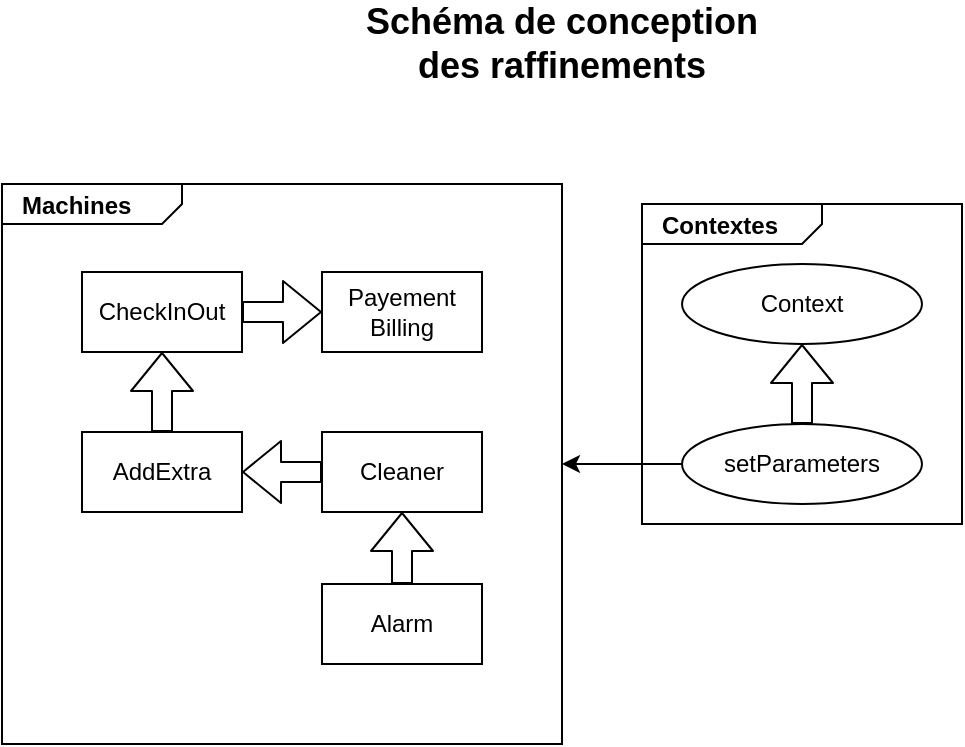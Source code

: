 <mxfile version="13.7.9" type="device"><diagram id="8s2VIlflwvzvyi2X4SjE" name="Page-1"><mxGraphModel dx="569" dy="329" grid="1" gridSize="10" guides="1" tooltips="1" connect="1" arrows="1" fold="1" page="1" pageScale="1" pageWidth="827" pageHeight="1169" math="0" shadow="0"><root><mxCell id="0"/><mxCell id="1" parent="0"/><mxCell id="iguvpCupqJHZIiThrlZt-5" value="Schéma de conception des raffinements" style="text;html=1;strokeColor=none;fillColor=none;align=center;verticalAlign=middle;whiteSpace=wrap;rounded=0;fontSize=18;fontStyle=1" parent="1" vertex="1"><mxGeometry x="330" y="40" width="220" height="20" as="geometry"/></mxCell><mxCell id="dDMjob458C_0b73T0sor-27" value="" style="group" parent="1" vertex="1" connectable="0"><mxGeometry x="480" y="130" width="160" height="160" as="geometry"/></mxCell><mxCell id="dDMjob458C_0b73T0sor-22" value="&lt;p style=&quot;margin: 0px ; margin-top: 4px ; margin-left: 10px ; text-align: left&quot;&gt;&lt;b&gt;Contextes&lt;/b&gt;&lt;/p&gt;" style="html=1;strokeWidth=1;shape=mxgraph.sysml.package;html=1;overflow=fill;whiteSpace=wrap;" parent="dDMjob458C_0b73T0sor-27" vertex="1"><mxGeometry width="160" height="160" as="geometry"/></mxCell><mxCell id="dDMjob458C_0b73T0sor-23" value="Context" style="ellipse;whiteSpace=wrap;html=1;" parent="dDMjob458C_0b73T0sor-27" vertex="1"><mxGeometry x="20" y="30" width="120" height="40" as="geometry"/></mxCell><mxCell id="dDMjob458C_0b73T0sor-24" value="setParameters" style="ellipse;whiteSpace=wrap;html=1;" parent="dDMjob458C_0b73T0sor-27" vertex="1"><mxGeometry x="20" y="110" width="120" height="40" as="geometry"/></mxCell><mxCell id="dDMjob458C_0b73T0sor-25" value="" style="endArrow=classic;html=1;shape=flexArrow;" parent="dDMjob458C_0b73T0sor-27" source="dDMjob458C_0b73T0sor-24" target="dDMjob458C_0b73T0sor-23" edge="1"><mxGeometry width="50" height="50" relative="1" as="geometry"><mxPoint x="-210" y="40" as="sourcePoint"/><mxPoint x="-210" as="targetPoint"/></mxGeometry></mxCell><mxCell id="dDMjob458C_0b73T0sor-28" value="" style="endArrow=classic;html=1;" parent="1" source="dDMjob458C_0b73T0sor-24" target="dDMjob458C_0b73T0sor-10" edge="1"><mxGeometry width="50" height="50" relative="1" as="geometry"><mxPoint x="500" y="400" as="sourcePoint"/><mxPoint x="550" y="350" as="targetPoint"/></mxGeometry></mxCell><mxCell id="dDMjob458C_0b73T0sor-10" value="&lt;p style=&quot;margin: 0px ; margin-top: 4px ; margin-left: 10px ; text-align: left&quot;&gt;&lt;b&gt;Machines&lt;/b&gt;&lt;/p&gt;" style="html=1;strokeWidth=1;shape=mxgraph.sysml.package;html=1;overflow=fill;whiteSpace=wrap;" parent="1" vertex="1"><mxGeometry x="160" y="120" width="280" height="280" as="geometry"/></mxCell><mxCell id="dDMjob458C_0b73T0sor-11" value="Payement Billing" style="rounded=0;whiteSpace=wrap;html=1;" parent="1" vertex="1"><mxGeometry x="320" y="164" width="80" height="40" as="geometry"/></mxCell><mxCell id="dDMjob458C_0b73T0sor-12" value="CheckInOut" style="rounded=0;whiteSpace=wrap;html=1;" parent="1" vertex="1"><mxGeometry x="200" y="164" width="80" height="40" as="geometry"/></mxCell><mxCell id="dDMjob458C_0b73T0sor-13" value="Cleaner" style="rounded=0;whiteSpace=wrap;html=1;" parent="1" vertex="1"><mxGeometry x="320" y="244" width="80" height="40" as="geometry"/></mxCell><mxCell id="dDMjob458C_0b73T0sor-14" value="Alarm" style="rounded=0;whiteSpace=wrap;html=1;" parent="1" vertex="1"><mxGeometry x="320" y="320" width="80" height="40" as="geometry"/></mxCell><mxCell id="dDMjob458C_0b73T0sor-15" value="" style="endArrow=classic;html=1;shape=flexArrow;" parent="1" source="dDMjob458C_0b73T0sor-12" target="dDMjob458C_0b73T0sor-11" edge="1"><mxGeometry x="160" y="120" width="50" height="50" as="geometry"><mxPoint x="370" y="334" as="sourcePoint"/><mxPoint x="370" y="294" as="targetPoint"/></mxGeometry></mxCell><mxCell id="dDMjob458C_0b73T0sor-16" value="" style="endArrow=classic;html=1;shape=flexArrow;" parent="1" source="dDMjob458C_0b73T0sor-14" target="dDMjob458C_0b73T0sor-13" edge="1"><mxGeometry x="160" y="120" width="50" height="50" as="geometry"><mxPoint x="370" y="414" as="sourcePoint"/><mxPoint x="370" y="374" as="targetPoint"/></mxGeometry></mxCell><mxCell id="dDMjob458C_0b73T0sor-17" value="" style="endArrow=classic;html=1;shape=flexArrow;" parent="1" source="dDMjob458C_0b73T0sor-18" target="dDMjob458C_0b73T0sor-12" edge="1"><mxGeometry x="160" y="120" width="50" height="50" as="geometry"><mxPoint x="359.71" y="324" as="sourcePoint"/><mxPoint x="359.71" y="284" as="targetPoint"/></mxGeometry></mxCell><mxCell id="dDMjob458C_0b73T0sor-18" value="AddExtra" style="rounded=0;whiteSpace=wrap;html=1;" parent="1" vertex="1"><mxGeometry x="200" y="244" width="80" height="40" as="geometry"/></mxCell><mxCell id="dDMjob458C_0b73T0sor-19" value="" style="endArrow=classic;html=1;shape=flexArrow;" parent="1" source="dDMjob458C_0b73T0sor-13" target="dDMjob458C_0b73T0sor-18" edge="1"><mxGeometry x="160" y="120" width="50" height="50" as="geometry"><mxPoint x="369.71" y="334" as="sourcePoint"/><mxPoint x="360" y="284" as="targetPoint"/></mxGeometry></mxCell></root></mxGraphModel></diagram></mxfile>